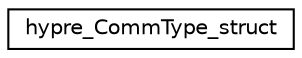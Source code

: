 digraph "Graphical Class Hierarchy"
{
 // LATEX_PDF_SIZE
  edge [fontname="Helvetica",fontsize="10",labelfontname="Helvetica",labelfontsize="10"];
  node [fontname="Helvetica",fontsize="10",shape=record];
  rankdir="LR";
  Node0 [label="hypre_CommType_struct",height=0.2,width=0.4,color="black", fillcolor="white", style="filled",URL="$structhypre___comm_type__struct.html",tooltip=" "];
}
